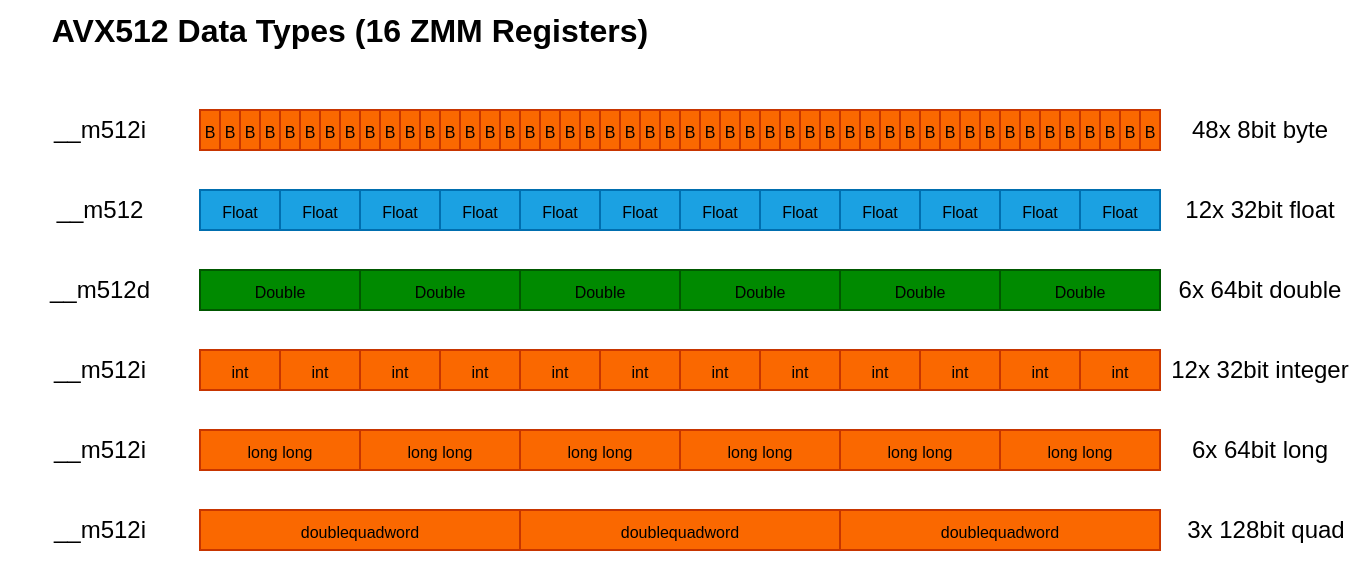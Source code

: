 <mxfile version="24.6.1" type="device">
  <diagram name="Seite-1" id="hH9EwzxjuDayfFVqg65d">
    <mxGraphModel dx="734" dy="549" grid="1" gridSize="10" guides="1" tooltips="1" connect="1" arrows="1" fold="1" page="1" pageScale="1" pageWidth="693" pageHeight="300" math="0" shadow="0">
      <root>
        <mxCell id="0" />
        <mxCell id="1" parent="0" />
        <mxCell id="b3PtVijSFrBXYt2F4P9U-196" value="" style="rounded=0;whiteSpace=wrap;html=1;fillColor=#fa6800;fontColor=#000000;strokeColor=#C73500;" vertex="1" parent="1">
          <mxGeometry x="260" y="265" width="160" height="20" as="geometry" />
        </mxCell>
        <mxCell id="b3PtVijSFrBXYt2F4P9U-194" value="" style="rounded=0;whiteSpace=wrap;html=1;fillColor=#fa6800;fontColor=#000000;strokeColor=#C73500;" vertex="1" parent="1">
          <mxGeometry x="100" y="265" width="160" height="20" as="geometry" />
        </mxCell>
        <mxCell id="b3PtVijSFrBXYt2F4P9U-1" value="" style="rounded=0;whiteSpace=wrap;html=1;fillColor=#1ba1e2;fontColor=#ffffff;strokeColor=#006EAF;" vertex="1" parent="1">
          <mxGeometry x="100" y="105" width="40" height="20" as="geometry" />
        </mxCell>
        <mxCell id="b3PtVijSFrBXYt2F4P9U-2" value="" style="rounded=0;whiteSpace=wrap;html=1;fillColor=#1ba1e2;fontColor=#ffffff;strokeColor=#006EAF;" vertex="1" parent="1">
          <mxGeometry x="140" y="105" width="40" height="20" as="geometry" />
        </mxCell>
        <mxCell id="b3PtVijSFrBXYt2F4P9U-3" value="" style="rounded=0;whiteSpace=wrap;html=1;fillColor=#1ba1e2;fontColor=#ffffff;strokeColor=#006EAF;" vertex="1" parent="1">
          <mxGeometry x="180" y="105" width="40" height="20" as="geometry" />
        </mxCell>
        <mxCell id="b3PtVijSFrBXYt2F4P9U-4" value="" style="rounded=0;whiteSpace=wrap;html=1;fillColor=#1ba1e2;fontColor=#ffffff;strokeColor=#006EAF;" vertex="1" parent="1">
          <mxGeometry x="220" y="105" width="40" height="20" as="geometry" />
        </mxCell>
        <mxCell id="b3PtVijSFrBXYt2F4P9U-5" value="" style="rounded=0;whiteSpace=wrap;html=1;fillColor=#1ba1e2;fontColor=#ffffff;strokeColor=#006EAF;" vertex="1" parent="1">
          <mxGeometry x="260" y="105" width="40" height="20" as="geometry" />
        </mxCell>
        <mxCell id="b3PtVijSFrBXYt2F4P9U-6" value="" style="rounded=0;whiteSpace=wrap;html=1;fillColor=#1ba1e2;fontColor=#ffffff;strokeColor=#006EAF;" vertex="1" parent="1">
          <mxGeometry x="300" y="105" width="40" height="20" as="geometry" />
        </mxCell>
        <mxCell id="b3PtVijSFrBXYt2F4P9U-7" value="" style="rounded=0;whiteSpace=wrap;html=1;fillColor=#1ba1e2;fontColor=#ffffff;strokeColor=#006EAF;" vertex="1" parent="1">
          <mxGeometry x="340" y="105" width="40" height="20" as="geometry" />
        </mxCell>
        <mxCell id="b3PtVijSFrBXYt2F4P9U-8" value="" style="rounded=0;whiteSpace=wrap;html=1;fillColor=#1ba1e2;fontColor=#ffffff;strokeColor=#006EAF;" vertex="1" parent="1">
          <mxGeometry x="380" y="105" width="40" height="20" as="geometry" />
        </mxCell>
        <mxCell id="b3PtVijSFrBXYt2F4P9U-10" value="" style="rounded=0;whiteSpace=wrap;html=1;fillColor=#1ba1e2;fontColor=#ffffff;strokeColor=#006EAF;" vertex="1" parent="1">
          <mxGeometry x="420" y="105" width="40" height="20" as="geometry" />
        </mxCell>
        <mxCell id="b3PtVijSFrBXYt2F4P9U-11" value="" style="rounded=0;whiteSpace=wrap;html=1;fillColor=#1ba1e2;fontColor=#ffffff;strokeColor=#006EAF;" vertex="1" parent="1">
          <mxGeometry x="460" y="105" width="40" height="20" as="geometry" />
        </mxCell>
        <mxCell id="b3PtVijSFrBXYt2F4P9U-12" value="" style="rounded=0;whiteSpace=wrap;html=1;fillColor=#1ba1e2;fontColor=#ffffff;strokeColor=#006EAF;" vertex="1" parent="1">
          <mxGeometry x="500" y="105" width="40" height="20" as="geometry" />
        </mxCell>
        <mxCell id="b3PtVijSFrBXYt2F4P9U-13" value="" style="rounded=0;whiteSpace=wrap;html=1;fillColor=#1ba1e2;fontColor=#ffffff;strokeColor=#006EAF;" vertex="1" parent="1">
          <mxGeometry x="540" y="105" width="40" height="20" as="geometry" />
        </mxCell>
        <mxCell id="b3PtVijSFrBXYt2F4P9U-14" value="" style="rounded=0;whiteSpace=wrap;html=1;fillColor=#008a00;fontColor=#ffffff;strokeColor=#005700;" vertex="1" parent="1">
          <mxGeometry x="500" y="145" width="80" height="20" as="geometry" />
        </mxCell>
        <mxCell id="b3PtVijSFrBXYt2F4P9U-15" value="" style="rounded=0;whiteSpace=wrap;html=1;fillColor=#008a00;fontColor=#ffffff;strokeColor=#005700;" vertex="1" parent="1">
          <mxGeometry x="420" y="145" width="80" height="20" as="geometry" />
        </mxCell>
        <mxCell id="b3PtVijSFrBXYt2F4P9U-16" value="" style="rounded=0;whiteSpace=wrap;html=1;fillColor=#008a00;fontColor=#ffffff;strokeColor=#005700;" vertex="1" parent="1">
          <mxGeometry x="340" y="145" width="80" height="20" as="geometry" />
        </mxCell>
        <mxCell id="b3PtVijSFrBXYt2F4P9U-17" value="" style="rounded=0;whiteSpace=wrap;html=1;fillColor=#008a00;fontColor=#ffffff;strokeColor=#005700;" vertex="1" parent="1">
          <mxGeometry x="260" y="145" width="80" height="20" as="geometry" />
        </mxCell>
        <mxCell id="b3PtVijSFrBXYt2F4P9U-19" value="" style="rounded=0;whiteSpace=wrap;html=1;fillColor=#008a00;fontColor=#ffffff;strokeColor=#005700;" vertex="1" parent="1">
          <mxGeometry x="180" y="145" width="80" height="20" as="geometry" />
        </mxCell>
        <mxCell id="b3PtVijSFrBXYt2F4P9U-20" value="" style="rounded=0;whiteSpace=wrap;html=1;fillColor=#008a00;fontColor=#ffffff;strokeColor=#005700;" vertex="1" parent="1">
          <mxGeometry x="100" y="145" width="80" height="20" as="geometry" />
        </mxCell>
        <mxCell id="b3PtVijSFrBXYt2F4P9U-21" value="" style="rounded=0;whiteSpace=wrap;html=1;fillColor=#fa6800;fontColor=#000000;strokeColor=#C73500;" vertex="1" parent="1">
          <mxGeometry x="100" y="185" width="40" height="20" as="geometry" />
        </mxCell>
        <mxCell id="b3PtVijSFrBXYt2F4P9U-22" value="" style="rounded=0;whiteSpace=wrap;html=1;fillColor=#fa6800;fontColor=#000000;strokeColor=#C73500;" vertex="1" parent="1">
          <mxGeometry x="140" y="185" width="40" height="20" as="geometry" />
        </mxCell>
        <mxCell id="b3PtVijSFrBXYt2F4P9U-23" value="" style="rounded=0;whiteSpace=wrap;html=1;fillColor=#fa6800;fontColor=#000000;strokeColor=#C73500;" vertex="1" parent="1">
          <mxGeometry x="180" y="185" width="40" height="20" as="geometry" />
        </mxCell>
        <mxCell id="b3PtVijSFrBXYt2F4P9U-24" value="" style="rounded=0;whiteSpace=wrap;html=1;fillColor=#fa6800;fontColor=#000000;strokeColor=#C73500;" vertex="1" parent="1">
          <mxGeometry x="220" y="185" width="40" height="20" as="geometry" />
        </mxCell>
        <mxCell id="b3PtVijSFrBXYt2F4P9U-25" value="" style="rounded=0;whiteSpace=wrap;html=1;fillColor=#fa6800;fontColor=#000000;strokeColor=#C73500;" vertex="1" parent="1">
          <mxGeometry x="260" y="185" width="40" height="20" as="geometry" />
        </mxCell>
        <mxCell id="b3PtVijSFrBXYt2F4P9U-26" value="" style="rounded=0;whiteSpace=wrap;html=1;fillColor=#fa6800;fontColor=#000000;strokeColor=#C73500;" vertex="1" parent="1">
          <mxGeometry x="300" y="185" width="40" height="20" as="geometry" />
        </mxCell>
        <mxCell id="b3PtVijSFrBXYt2F4P9U-27" value="" style="rounded=0;whiteSpace=wrap;html=1;fillColor=#fa6800;fontColor=#000000;strokeColor=#C73500;" vertex="1" parent="1">
          <mxGeometry x="340" y="185" width="40" height="20" as="geometry" />
        </mxCell>
        <mxCell id="b3PtVijSFrBXYt2F4P9U-28" value="" style="rounded=0;whiteSpace=wrap;html=1;fillColor=#fa6800;fontColor=#000000;strokeColor=#C73500;" vertex="1" parent="1">
          <mxGeometry x="380" y="185" width="40" height="20" as="geometry" />
        </mxCell>
        <mxCell id="b3PtVijSFrBXYt2F4P9U-29" value="" style="rounded=0;whiteSpace=wrap;html=1;fillColor=#fa6800;fontColor=#000000;strokeColor=#C73500;" vertex="1" parent="1">
          <mxGeometry x="420" y="185" width="40" height="20" as="geometry" />
        </mxCell>
        <mxCell id="b3PtVijSFrBXYt2F4P9U-30" value="" style="rounded=0;whiteSpace=wrap;html=1;fillColor=#fa6800;fontColor=#000000;strokeColor=#C73500;" vertex="1" parent="1">
          <mxGeometry x="460" y="185" width="40" height="20" as="geometry" />
        </mxCell>
        <mxCell id="b3PtVijSFrBXYt2F4P9U-31" value="" style="rounded=0;whiteSpace=wrap;html=1;fillColor=#fa6800;fontColor=#000000;strokeColor=#C73500;" vertex="1" parent="1">
          <mxGeometry x="500" y="185" width="40" height="20" as="geometry" />
        </mxCell>
        <mxCell id="b3PtVijSFrBXYt2F4P9U-32" value="" style="rounded=0;whiteSpace=wrap;html=1;fillColor=#fa6800;fontColor=#000000;strokeColor=#C73500;" vertex="1" parent="1">
          <mxGeometry x="540" y="185" width="40" height="20" as="geometry" />
        </mxCell>
        <mxCell id="b3PtVijSFrBXYt2F4P9U-33" value="" style="rounded=0;whiteSpace=wrap;html=1;fillColor=#fa6800;fontColor=#000000;strokeColor=#C73500;" vertex="1" parent="1">
          <mxGeometry x="500" y="225" width="80" height="20" as="geometry" />
        </mxCell>
        <mxCell id="b3PtVijSFrBXYt2F4P9U-34" value="" style="rounded=0;whiteSpace=wrap;html=1;fillColor=#fa6800;fontColor=#000000;strokeColor=#C73500;" vertex="1" parent="1">
          <mxGeometry x="420" y="225" width="80" height="20" as="geometry" />
        </mxCell>
        <mxCell id="b3PtVijSFrBXYt2F4P9U-35" value="" style="rounded=0;whiteSpace=wrap;html=1;fillColor=#fa6800;fontColor=#000000;strokeColor=#C73500;" vertex="1" parent="1">
          <mxGeometry x="340" y="225" width="80" height="20" as="geometry" />
        </mxCell>
        <mxCell id="b3PtVijSFrBXYt2F4P9U-36" value="" style="rounded=0;whiteSpace=wrap;html=1;fillColor=#fa6800;fontColor=#000000;strokeColor=#C73500;" vertex="1" parent="1">
          <mxGeometry x="260" y="225" width="80" height="20" as="geometry" />
        </mxCell>
        <mxCell id="b3PtVijSFrBXYt2F4P9U-37" value="" style="rounded=0;whiteSpace=wrap;html=1;fillColor=#fa6800;fontColor=#000000;strokeColor=#C73500;" vertex="1" parent="1">
          <mxGeometry x="180" y="225" width="80" height="20" as="geometry" />
        </mxCell>
        <mxCell id="b3PtVijSFrBXYt2F4P9U-38" value="" style="rounded=0;whiteSpace=wrap;html=1;fillColor=#fa6800;fontColor=#000000;strokeColor=#C73500;" vertex="1" parent="1">
          <mxGeometry x="100" y="225" width="80" height="20" as="geometry" />
        </mxCell>
        <mxCell id="b3PtVijSFrBXYt2F4P9U-39" value="" style="rounded=0;whiteSpace=wrap;html=1;fillColor=#fa6800;fontColor=#000000;strokeColor=#C73500;" vertex="1" parent="1">
          <mxGeometry x="100" y="65" width="10" height="20" as="geometry" />
        </mxCell>
        <mxCell id="b3PtVijSFrBXYt2F4P9U-40" value="" style="rounded=0;whiteSpace=wrap;html=1;fillColor=#fa6800;fontColor=#000000;strokeColor=#C73500;" vertex="1" parent="1">
          <mxGeometry x="110" y="65" width="10" height="20" as="geometry" />
        </mxCell>
        <mxCell id="b3PtVijSFrBXYt2F4P9U-41" value="" style="rounded=0;whiteSpace=wrap;html=1;fillColor=#fa6800;fontColor=#000000;strokeColor=#C73500;" vertex="1" parent="1">
          <mxGeometry x="120" y="65" width="10" height="20" as="geometry" />
        </mxCell>
        <mxCell id="b3PtVijSFrBXYt2F4P9U-42" value="" style="rounded=0;whiteSpace=wrap;html=1;fillColor=#fa6800;fontColor=#000000;strokeColor=#C73500;" vertex="1" parent="1">
          <mxGeometry x="130" y="65" width="10" height="20" as="geometry" />
        </mxCell>
        <mxCell id="b3PtVijSFrBXYt2F4P9U-43" value="" style="rounded=0;whiteSpace=wrap;html=1;fillColor=#fa6800;fontColor=#000000;strokeColor=#C73500;" vertex="1" parent="1">
          <mxGeometry x="140" y="65" width="10" height="20" as="geometry" />
        </mxCell>
        <mxCell id="b3PtVijSFrBXYt2F4P9U-44" value="" style="rounded=0;whiteSpace=wrap;html=1;fillColor=#fa6800;fontColor=#000000;strokeColor=#C73500;" vertex="1" parent="1">
          <mxGeometry x="150" y="65" width="10" height="20" as="geometry" />
        </mxCell>
        <mxCell id="b3PtVijSFrBXYt2F4P9U-45" value="" style="rounded=0;whiteSpace=wrap;html=1;fillColor=#fa6800;fontColor=#000000;strokeColor=#C73500;" vertex="1" parent="1">
          <mxGeometry x="160" y="65" width="10" height="20" as="geometry" />
        </mxCell>
        <mxCell id="b3PtVijSFrBXYt2F4P9U-46" value="" style="rounded=0;whiteSpace=wrap;html=1;fillColor=#fa6800;fontColor=#000000;strokeColor=#C73500;" vertex="1" parent="1">
          <mxGeometry x="170" y="65" width="10" height="20" as="geometry" />
        </mxCell>
        <mxCell id="b3PtVijSFrBXYt2F4P9U-47" value="" style="rounded=0;whiteSpace=wrap;html=1;fillColor=#fa6800;fontColor=#000000;strokeColor=#C73500;" vertex="1" parent="1">
          <mxGeometry x="180" y="65" width="10" height="20" as="geometry" />
        </mxCell>
        <mxCell id="b3PtVijSFrBXYt2F4P9U-48" value="" style="rounded=0;whiteSpace=wrap;html=1;fillColor=#fa6800;fontColor=#000000;strokeColor=#C73500;" vertex="1" parent="1">
          <mxGeometry x="190" y="65" width="10" height="20" as="geometry" />
        </mxCell>
        <mxCell id="b3PtVijSFrBXYt2F4P9U-49" value="" style="rounded=0;whiteSpace=wrap;html=1;fillColor=#fa6800;fontColor=#000000;strokeColor=#C73500;" vertex="1" parent="1">
          <mxGeometry x="200" y="65" width="10" height="20" as="geometry" />
        </mxCell>
        <mxCell id="b3PtVijSFrBXYt2F4P9U-50" value="" style="rounded=0;whiteSpace=wrap;html=1;fillColor=#fa6800;fontColor=#000000;strokeColor=#C73500;" vertex="1" parent="1">
          <mxGeometry x="210" y="65" width="10" height="20" as="geometry" />
        </mxCell>
        <mxCell id="b3PtVijSFrBXYt2F4P9U-51" value="" style="rounded=0;whiteSpace=wrap;html=1;fillColor=#fa6800;fontColor=#000000;strokeColor=#C73500;" vertex="1" parent="1">
          <mxGeometry x="220" y="65" width="10" height="20" as="geometry" />
        </mxCell>
        <mxCell id="b3PtVijSFrBXYt2F4P9U-52" value="" style="rounded=0;whiteSpace=wrap;html=1;fillColor=#fa6800;fontColor=#000000;strokeColor=#C73500;" vertex="1" parent="1">
          <mxGeometry x="230" y="65" width="10" height="20" as="geometry" />
        </mxCell>
        <mxCell id="b3PtVijSFrBXYt2F4P9U-53" value="" style="rounded=0;whiteSpace=wrap;html=1;fillColor=#fa6800;fontColor=#000000;strokeColor=#C73500;" vertex="1" parent="1">
          <mxGeometry x="240" y="65" width="10" height="20" as="geometry" />
        </mxCell>
        <mxCell id="b3PtVijSFrBXYt2F4P9U-54" value="" style="rounded=0;whiteSpace=wrap;html=1;fillColor=#fa6800;fontColor=#000000;strokeColor=#C73500;" vertex="1" parent="1">
          <mxGeometry x="250" y="65" width="10" height="20" as="geometry" />
        </mxCell>
        <mxCell id="b3PtVijSFrBXYt2F4P9U-55" value="" style="rounded=0;whiteSpace=wrap;html=1;fillColor=#fa6800;fontColor=#000000;strokeColor=#C73500;" vertex="1" parent="1">
          <mxGeometry x="260" y="65" width="10" height="20" as="geometry" />
        </mxCell>
        <mxCell id="b3PtVijSFrBXYt2F4P9U-56" value="" style="rounded=0;whiteSpace=wrap;html=1;fillColor=#fa6800;fontColor=#000000;strokeColor=#C73500;" vertex="1" parent="1">
          <mxGeometry x="270" y="65" width="10" height="20" as="geometry" />
        </mxCell>
        <mxCell id="b3PtVijSFrBXYt2F4P9U-57" value="" style="rounded=0;whiteSpace=wrap;html=1;fillColor=#fa6800;fontColor=#000000;strokeColor=#C73500;" vertex="1" parent="1">
          <mxGeometry x="280" y="65" width="10" height="20" as="geometry" />
        </mxCell>
        <mxCell id="b3PtVijSFrBXYt2F4P9U-58" value="" style="rounded=0;whiteSpace=wrap;html=1;fillColor=#fa6800;fontColor=#000000;strokeColor=#C73500;" vertex="1" parent="1">
          <mxGeometry x="290" y="65" width="10" height="20" as="geometry" />
        </mxCell>
        <mxCell id="b3PtVijSFrBXYt2F4P9U-59" value="" style="rounded=0;whiteSpace=wrap;html=1;fillColor=#fa6800;fontColor=#000000;strokeColor=#C73500;" vertex="1" parent="1">
          <mxGeometry x="300" y="65" width="10" height="20" as="geometry" />
        </mxCell>
        <mxCell id="b3PtVijSFrBXYt2F4P9U-60" value="" style="rounded=0;whiteSpace=wrap;html=1;fillColor=#fa6800;fontColor=#000000;strokeColor=#C73500;" vertex="1" parent="1">
          <mxGeometry x="310" y="65" width="10" height="20" as="geometry" />
        </mxCell>
        <mxCell id="b3PtVijSFrBXYt2F4P9U-61" value="" style="rounded=0;whiteSpace=wrap;html=1;fillColor=#fa6800;fontColor=#000000;strokeColor=#C73500;" vertex="1" parent="1">
          <mxGeometry x="320" y="65" width="10" height="20" as="geometry" />
        </mxCell>
        <mxCell id="b3PtVijSFrBXYt2F4P9U-62" value="" style="rounded=0;whiteSpace=wrap;html=1;fillColor=#fa6800;fontColor=#000000;strokeColor=#C73500;" vertex="1" parent="1">
          <mxGeometry x="330" y="65" width="10" height="20" as="geometry" />
        </mxCell>
        <mxCell id="b3PtVijSFrBXYt2F4P9U-63" value="" style="rounded=0;whiteSpace=wrap;html=1;fillColor=#fa6800;fontColor=#000000;strokeColor=#C73500;" vertex="1" parent="1">
          <mxGeometry x="340" y="65" width="10" height="20" as="geometry" />
        </mxCell>
        <mxCell id="b3PtVijSFrBXYt2F4P9U-64" value="" style="rounded=0;whiteSpace=wrap;html=1;fillColor=#fa6800;fontColor=#000000;strokeColor=#C73500;" vertex="1" parent="1">
          <mxGeometry x="350" y="65" width="10" height="20" as="geometry" />
        </mxCell>
        <mxCell id="b3PtVijSFrBXYt2F4P9U-65" value="" style="rounded=0;whiteSpace=wrap;html=1;fillColor=#fa6800;fontColor=#000000;strokeColor=#C73500;" vertex="1" parent="1">
          <mxGeometry x="360" y="65" width="10" height="20" as="geometry" />
        </mxCell>
        <mxCell id="b3PtVijSFrBXYt2F4P9U-66" value="" style="rounded=0;whiteSpace=wrap;html=1;fillColor=#fa6800;fontColor=#000000;strokeColor=#C73500;" vertex="1" parent="1">
          <mxGeometry x="370" y="65" width="10" height="20" as="geometry" />
        </mxCell>
        <mxCell id="b3PtVijSFrBXYt2F4P9U-67" value="" style="rounded=0;whiteSpace=wrap;html=1;fillColor=#fa6800;fontColor=#000000;strokeColor=#C73500;" vertex="1" parent="1">
          <mxGeometry x="380" y="65" width="10" height="20" as="geometry" />
        </mxCell>
        <mxCell id="b3PtVijSFrBXYt2F4P9U-68" value="" style="rounded=0;whiteSpace=wrap;html=1;fillColor=#fa6800;fontColor=#000000;strokeColor=#C73500;" vertex="1" parent="1">
          <mxGeometry x="390" y="65" width="10" height="20" as="geometry" />
        </mxCell>
        <mxCell id="b3PtVijSFrBXYt2F4P9U-69" value="" style="rounded=0;whiteSpace=wrap;html=1;fillColor=#fa6800;fontColor=#000000;strokeColor=#C73500;" vertex="1" parent="1">
          <mxGeometry x="400" y="65" width="10" height="20" as="geometry" />
        </mxCell>
        <mxCell id="b3PtVijSFrBXYt2F4P9U-70" value="" style="rounded=0;whiteSpace=wrap;html=1;fillColor=#fa6800;fontColor=#000000;strokeColor=#C73500;" vertex="1" parent="1">
          <mxGeometry x="410" y="65" width="10" height="20" as="geometry" />
        </mxCell>
        <mxCell id="b3PtVijSFrBXYt2F4P9U-71" value="" style="rounded=0;whiteSpace=wrap;html=1;fillColor=#fa6800;fontColor=#000000;strokeColor=#C73500;" vertex="1" parent="1">
          <mxGeometry x="420" y="65" width="10" height="20" as="geometry" />
        </mxCell>
        <mxCell id="b3PtVijSFrBXYt2F4P9U-72" value="" style="rounded=0;whiteSpace=wrap;html=1;fillColor=#fa6800;fontColor=#000000;strokeColor=#C73500;" vertex="1" parent="1">
          <mxGeometry x="430" y="65" width="10" height="20" as="geometry" />
        </mxCell>
        <mxCell id="b3PtVijSFrBXYt2F4P9U-73" value="" style="rounded=0;whiteSpace=wrap;html=1;fillColor=#fa6800;fontColor=#000000;strokeColor=#C73500;" vertex="1" parent="1">
          <mxGeometry x="440" y="65" width="10" height="20" as="geometry" />
        </mxCell>
        <mxCell id="b3PtVijSFrBXYt2F4P9U-74" value="" style="rounded=0;whiteSpace=wrap;html=1;fillColor=#fa6800;fontColor=#000000;strokeColor=#C73500;" vertex="1" parent="1">
          <mxGeometry x="450" y="65" width="10" height="20" as="geometry" />
        </mxCell>
        <mxCell id="b3PtVijSFrBXYt2F4P9U-75" value="" style="rounded=0;whiteSpace=wrap;html=1;fillColor=#fa6800;fontColor=#000000;strokeColor=#C73500;" vertex="1" parent="1">
          <mxGeometry x="460" y="65" width="10" height="20" as="geometry" />
        </mxCell>
        <mxCell id="b3PtVijSFrBXYt2F4P9U-76" value="" style="rounded=0;whiteSpace=wrap;html=1;fillColor=#fa6800;fontColor=#000000;strokeColor=#C73500;" vertex="1" parent="1">
          <mxGeometry x="470" y="65" width="10" height="20" as="geometry" />
        </mxCell>
        <mxCell id="b3PtVijSFrBXYt2F4P9U-77" value="" style="rounded=0;whiteSpace=wrap;html=1;fillColor=#fa6800;fontColor=#000000;strokeColor=#C73500;" vertex="1" parent="1">
          <mxGeometry x="480" y="65" width="10" height="20" as="geometry" />
        </mxCell>
        <mxCell id="b3PtVijSFrBXYt2F4P9U-78" value="" style="rounded=0;whiteSpace=wrap;html=1;fillColor=#fa6800;fontColor=#000000;strokeColor=#C73500;" vertex="1" parent="1">
          <mxGeometry x="490" y="65" width="10" height="20" as="geometry" />
        </mxCell>
        <mxCell id="b3PtVijSFrBXYt2F4P9U-79" value="" style="rounded=0;whiteSpace=wrap;html=1;fillColor=#fa6800;fontColor=#000000;strokeColor=#C73500;" vertex="1" parent="1">
          <mxGeometry x="500" y="65" width="10" height="20" as="geometry" />
        </mxCell>
        <mxCell id="b3PtVijSFrBXYt2F4P9U-80" value="" style="rounded=0;whiteSpace=wrap;html=1;fillColor=#fa6800;fontColor=#000000;strokeColor=#C73500;" vertex="1" parent="1">
          <mxGeometry x="510" y="65" width="10" height="20" as="geometry" />
        </mxCell>
        <mxCell id="b3PtVijSFrBXYt2F4P9U-81" value="" style="rounded=0;whiteSpace=wrap;html=1;fillColor=#fa6800;fontColor=#000000;strokeColor=#C73500;" vertex="1" parent="1">
          <mxGeometry x="520" y="65" width="10" height="20" as="geometry" />
        </mxCell>
        <mxCell id="b3PtVijSFrBXYt2F4P9U-82" value="" style="rounded=0;whiteSpace=wrap;html=1;fillColor=#fa6800;fontColor=#000000;strokeColor=#C73500;" vertex="1" parent="1">
          <mxGeometry x="530" y="65" width="10" height="20" as="geometry" />
        </mxCell>
        <mxCell id="b3PtVijSFrBXYt2F4P9U-83" value="" style="rounded=0;whiteSpace=wrap;html=1;fillColor=#fa6800;fontColor=#000000;strokeColor=#C73500;" vertex="1" parent="1">
          <mxGeometry x="540" y="65" width="10" height="20" as="geometry" />
        </mxCell>
        <mxCell id="b3PtVijSFrBXYt2F4P9U-84" value="" style="rounded=0;whiteSpace=wrap;html=1;fillColor=#fa6800;fontColor=#000000;strokeColor=#C73500;" vertex="1" parent="1">
          <mxGeometry x="550" y="65" width="10" height="20" as="geometry" />
        </mxCell>
        <mxCell id="b3PtVijSFrBXYt2F4P9U-85" value="" style="rounded=0;whiteSpace=wrap;html=1;fillColor=#fa6800;fontColor=#000000;strokeColor=#C73500;" vertex="1" parent="1">
          <mxGeometry x="560" y="65" width="10" height="20" as="geometry" />
        </mxCell>
        <mxCell id="b3PtVijSFrBXYt2F4P9U-86" value="" style="rounded=0;whiteSpace=wrap;html=1;fillColor=#fa6800;fontColor=#000000;strokeColor=#C73500;" vertex="1" parent="1">
          <mxGeometry x="570" y="65" width="10" height="20" as="geometry" />
        </mxCell>
        <mxCell id="b3PtVijSFrBXYt2F4P9U-87" value="48x 8bit byte" style="text;html=1;align=center;verticalAlign=middle;whiteSpace=wrap;rounded=0;" vertex="1" parent="1">
          <mxGeometry x="580" y="60" width="100" height="30" as="geometry" />
        </mxCell>
        <mxCell id="b3PtVijSFrBXYt2F4P9U-88" value="12x 32bit float&lt;span style=&quot;color: rgba(0, 0, 0, 0); font-family: monospace; font-size: 0px; text-align: start; text-wrap: nowrap;&quot;&gt;%3CmxGraphModel%3E%3Croot%3E%3CmxCell%20id%3D%220%22%2F%3E%3CmxCell%20id%3D%221%22%20parent%3D%220%22%2F%3E%3CmxCell%20id%3D%222%22%20value%3D%2248x%208bit%20byte%22%20style%3D%22text%3Bhtml%3D1%3Balign%3Dcenter%3BverticalAlign%3Dmiddle%3BwhiteSpace%3Dwrap%3Brounded%3D0%3B%22%20vertex%3D%221%22%20parent%3D%221%22%3E%3CmxGeometry%20y%3D%22255%22%20width%3D%22110%22%20height%3D%2230%22%20as%3D%22geometry%22%2F%3E%3C%2FmxCell%3E%3C%2Froot%3E%3C%2FmxGraphModel%3E&lt;/span&gt;" style="text;html=1;align=center;verticalAlign=middle;whiteSpace=wrap;rounded=0;" vertex="1" parent="1">
          <mxGeometry x="580" y="100" width="100" height="30" as="geometry" />
        </mxCell>
        <mxCell id="b3PtVijSFrBXYt2F4P9U-89" value="6x 64b&lt;span style=&quot;color: rgba(0, 0, 0, 0); font-family: monospace; font-size: 0px; text-align: start; text-wrap: nowrap;&quot;&gt;%3CmxGraphModel%3E%3Croot%3E%3CmxCell%20id%3D%220%22%2F%3E%3CmxCell%20id%3D%221%22%20parent%3D%220%22%2F%3E%3CmxCell%20id%3D%222%22%20value%3D%2212x%2032bit%20float%26lt%3Bspan%20style%3D%26quot%3Bcolor%3A%20rgba(0%2C%200%2C%200%2C%200)%3B%20font-family%3A%20monospace%3B%20font-size%3A%200px%3B%20text-align%3A%20start%3B%20text-wrap%3A%20nowrap%3B%26quot%3B%26gt%3B%253CmxGraphModel%253E%253Croot%253E%253CmxCell%2520id%253D%25220%2522%252F%253E%253CmxCell%2520id%253D%25221%2522%2520parent%253D%25220%2522%252F%253E%253CmxCell%2520id%253D%25222%2522%2520value%253D%252248x%25208bit%2520byte%2522%2520style%253D%2522text%253Bhtml%253D1%253Balign%253Dcenter%253BverticalAlign%253Dmiddle%253BwhiteSpace%253Dwrap%253Brounded%253D0%253B%2522%2520vertex%253D%25221%2522%2520parent%253D%25221%2522%253E%253CmxGeometry%2520y%253D%2522255%2522%2520width%253D%2522110%2522%2520height%253D%252230%2522%2520as%253D%2522geometry%2522%252F%253E%253C%252FmxCell%253E%253C%252Froot%253E%253C%252FmxGraphModel%253E%26lt%3B%2Fspan%26gt%3B%22%20style%3D%22text%3Bhtml%3D1%3Balign%3Dcenter%3BverticalAlign%3Dmiddle%3BwhiteSpace%3Dwrap%3Brounded%3D0%3B%22%20vertex%3D%221%22%20parent%3D%221%22%3E%3CmxGeometry%20y%3D%22295%22%20width%3D%22110%22%20height%3D%2230%22%20as%3D%22geometry%22%2F%3E%3C%2FmxCell%3E%3C%2Froot%3E%3C%2FmxGraphModel%3E&lt;/span&gt;it double&lt;span style=&quot;color: rgba(0, 0, 0, 0); font-family: monospace; font-size: 0px; text-align: start; text-wrap: nowrap;&quot;&gt;%3CmxGraphModel%3E%3Croot%3E%3CmxCell%20id%3D%220%22%2F%3E%3CmxCell%20id%3D%221%22%20parent%3D%220%22%2F%3E%3CmxCell%20id%3D%222%22%20value%3D%2212x%2032bit%20float%26lt%3Bspan%20style%3D%26quot%3Bcolor%3A%20rgba(0%2C%200%2C%200%2C%200)%3B%20font-family%3A%20monospace%3B%20font-size%3A%200px%3B%20text-align%3A%20start%3B%20text-wrap%3A%20nowrap%3B%26quot%3B%26gt%3B%253CmxGraphModel%253E%253Croot%253E%253CmxCell%2520id%253D%25220%2522%252F%253E%253CmxCell%2520id%253D%25221%2522%2520parent%253D%25220%2522%252F%253E%253CmxCell%2520id%253D%25222%2522%2520value%253D%252248x%25208bit%2520byte%2522%2520style%253D%2522text%253Bhtml%253D1%253Balign%253Dcenter%253BverticalAlign%253Dmiddle%253BwhiteSpace%253Dwrap%253Brounded%253D0%253B%2522%2520vertex%253D%25221%2522%2520parent%253D%25221%2522%253E%253CmxGeometry%2520y%253D%2522255%2522%2520width%253D%2522110%2522%2520height%253D%252230%2522%2520as%253D%2522geometry%2522%252F%253E%253C%252FmxCell%253E%253C%252Froot%253E%253C%252FmxGraphModel%253E%26lt%3B%2Fspan%26gt%3B%22%20style%3D%22text%3Bhtml%3D1%3Balign%3Dcenter%3BverticalAlign%3Dmiddle%3BwhiteSpace%3Dwrap%3Brounded%3D0%3B%22%20vertex%3D%221%22%20parent%3D%221%22%3E%3CmxGeometry%20y%3D%22295%22%20width%3D%22110%22%20height%3D%2230%22%20as%3D%22geometry%22%2F%3E%3C%2FmxCell%3E%3C%2Froot%3E%3C%2FmxGraphModel%3E&lt;/span&gt;&lt;span style=&quot;color: rgba(0, 0, 0, 0); font-family: monospace; font-size: 0px; text-align: start; text-wrap: nowrap;&quot;&gt;%3CmxGraphModel%3E%3Croot%3E%3CmxCell%20id%3D%220%22%2F%3E%3CmxCell%20id%3D%221%22%20parent%3D%220%22%2F%3E%3CmxCell%20id%3D%222%22%20value%3D%2248x%208bit%20byte%22%20style%3D%22text%3Bhtml%3D1%3Balign%3Dcenter%3BverticalAlign%3Dmiddle%3BwhiteSpace%3Dwrap%3Brounded%3D0%3B%22%20vertex%3D%221%22%20parent%3D%221%22%3E%3CmxGeometry%20y%3D%22255%22%20width%3D%22110%22%20height%3D%2230%22%20as%3D%22geometry%22%2F%3E%3C%2FmxCell%3E%3C%2Froot%3E%3C%2FmxGraphModel%3E&lt;/span&gt;" style="text;html=1;align=center;verticalAlign=middle;whiteSpace=wrap;rounded=0;" vertex="1" parent="1">
          <mxGeometry x="580" y="140" width="100" height="30" as="geometry" />
        </mxCell>
        <mxCell id="b3PtVijSFrBXYt2F4P9U-90" value="12x 32b&lt;span style=&quot;color: rgba(0, 0, 0, 0); font-family: monospace; font-size: 0px; text-align: start; text-wrap: nowrap;&quot;&gt;%3CmxGraphModel%3E%3Croot%3E%3CmxCell%20id%3D%220%22%2F%3E%3CmxCell%20id%3D%221%22%20parent%3D%220%22%2F%3E%3CmxCell%20id%3D%222%22%20value%3D%2212x%2032bit%20float%26lt%3Bspan%20style%3D%26quot%3Bcolor%3A%20rgba(0%2C%200%2C%200%2C%200)%3B%20font-family%3A%20monospace%3B%20font-size%3A%200px%3B%20text-align%3A%20start%3B%20text-wrap%3A%20nowrap%3B%26quot%3B%26gt%3B%253CmxGraphModel%253E%253Croot%253E%253CmxCell%2520id%253D%25220%2522%252F%253E%253CmxCell%2520id%253D%25221%2522%2520parent%253D%25220%2522%252F%253E%253CmxCell%2520id%253D%25222%2522%2520value%253D%252248x%25208bit%2520byte%2522%2520style%253D%2522text%253Bhtml%253D1%253Balign%253Dcenter%253BverticalAlign%253Dmiddle%253BwhiteSpace%253Dwrap%253Brounded%253D0%253B%2522%2520vertex%253D%25221%2522%2520parent%253D%25221%2522%253E%253CmxGeometry%2520y%253D%2522255%2522%2520width%253D%2522110%2522%2520height%253D%252230%2522%2520as%253D%2522geometry%2522%252F%253E%253C%252FmxCell%253E%253C%252Froot%253E%253C%252FmxGraphModel%253E%26lt%3B%2Fspan%26gt%3B%22%20style%3D%22text%3Bhtml%3D1%3Balign%3Dcenter%3BverticalAlign%3Dmiddle%3BwhiteSpace%3Dwrap%3Brounded%3D0%3B%22%20vertex%3D%221%22%20parent%3D%221%22%3E%3CmxGeometry%20y%3D%22295%22%20width%3D%22110%22%20height%3D%2230%22%20as%3D%22geometry%22%2F%3E%3C%2FmxCell%3E%3C%2Froot%3E%3C%2FmxGraphModel%3E&lt;/span&gt;it integer&lt;span style=&quot;color: rgba(0, 0, 0, 0); font-family: monospace; font-size: 0px; text-align: start; text-wrap: nowrap;&quot;&gt;%3CmxGraphModel%3E%3Croot%3E%3CmxCell%20id%3D%220%22%2F%3E%3CmxCell%20id%3D%221%22%20parent%3D%220%22%2F%3E%3CmxCell%20id%3D%222%22%20value%3D%2212x%2032bit%20float%26lt%3Bspan%20style%3D%26quot%3Bcolor%3A%20rgba(0%2C%200%2C%200%2C%200)%3B%20font-family%3A%20monospace%3B%20font-size%3A%200px%3B%20text-align%3A%20start%3B%20text-wrap%3A%20nowrap%3B%26quot%3B%26gt%3B%253CmxGraphModel%253E%253Croot%253E%253CmxCell%2520id%253D%25220%2522%252F%253E%253CmxCell%2520id%253D%25221%2522%2520parent%253D%25220%2522%252F%253E%253CmxCell%2520id%253D%25222%2522%2520value%253D%252248x%25208bit%2520byte%2522%2520style%253D%2522text%253Bhtml%253D1%253Balign%253Dcenter%253BverticalAlign%253Dmiddle%253BwhiteSpace%253Dwrap%253Brounded%253D0%253B%2522%2520vertex%253D%25221%2522%2520parent%253D%25221%2522%253E%253CmxGeometry%2520y%253D%2522255%2522%2520width%253D%2522110%2522%2520height%253D%252230%2522%2520as%253D%2522geometry%2522%252F%253E%253C%252FmxCell%253E%253C%252Froot%253E%253C%252FmxGraphModel%253E%26lt%3B%2Fspan%26gt%3B%22%20style%3D%22text%3Bhtml%3D1%3Balign%3Dcenter%3BverticalAlign%3Dmiddle%3BwhiteSpace%3Dwrap%3Brounded%3D0%3B%22%20vertex%3D%221%22%20parent%3D%221%22%3E%3CmxGeometry%20y%3D%22295%22%20width%3D%22110%22%20height%3D%2230%22%20as%3D%22geometry%22%2F%3E%3C%2FmxCell%3E%3C%2Froot%3E%3C%2FmxGraphModel%3E&lt;/span&gt;&lt;span style=&quot;color: rgba(0, 0, 0, 0); font-family: monospace; font-size: 0px; text-align: start; text-wrap: nowrap;&quot;&gt;%3CmxGraphModel%3E%3Croot%3E%3CmxCell%20id%3D%220%22%2F%3E%3CmxCell%20id%3D%221%22%20parent%3D%220%22%2F%3E%3CmxCell%20id%3D%222%22%20value%3D%2248x%208bit%20byte%22%20style%3D%22text%3Bhtml%3D1%3Balign%3Dcenter%3BverticalAlign%3Dmiddle%3BwhiteSpace%3Dwrap%3Brounded%3D0%3B%22%20vertex%3D%221%22%20parent%3D%221%22%3E%3CmxGeometry%20y%3D%22255%22%20width%3D%22110%22%20height%3D%2230%22%20as%3D%22geometry%22%2F%3E%3C%2FmxCell%3E%3C%2Froot%3E%3C%2FmxGraphModel%3&lt;/span&gt;" style="text;html=1;align=center;verticalAlign=middle;whiteSpace=wrap;rounded=0;" vertex="1" parent="1">
          <mxGeometry x="580" y="180" width="100" height="30" as="geometry" />
        </mxCell>
        <mxCell id="b3PtVijSFrBXYt2F4P9U-91" value="6x 64b&lt;span style=&quot;color: rgba(0, 0, 0, 0); font-family: monospace; font-size: 0px; text-align: start; text-wrap: nowrap;&quot;&gt;%3CmxGraphModel%3E%3Croot%3E%3CmxCell%20id%3D%220%22%2F%3E%3CmxCell%20id%3D%221%22%20parent%3D%220%22%2F%3E%3CmxCell%20id%3D%222%22%20value%3D%2212x%2032bit%20float%26lt%3Bspan%20style%3D%26quot%3Bcolor%3A%20rgba(0%2C%200%2C%200%2C%200)%3B%20font-family%3A%20monospace%3B%20font-size%3A%200px%3B%20text-align%3A%20start%3B%20text-wrap%3A%20nowrap%3B%26quot%3B%26gt%3B%253CmxGraphModel%253E%253Croot%253E%253CmxCell%2520id%253D%25220%2522%252F%253E%253CmxCell%2520id%253D%25221%2522%2520parent%253D%25220%2522%252F%253E%253CmxCell%2520id%253D%25222%2522%2520value%253D%252248x%25208bit%2520byte%2522%2520style%253D%2522text%253Bhtml%253D1%253Balign%253Dcenter%253BverticalAlign%253Dmiddle%253BwhiteSpace%253Dwrap%253Brounded%253D0%253B%2522%2520vertex%253D%25221%2522%2520parent%253D%25221%2522%253E%253CmxGeometry%2520y%253D%2522255%2522%2520width%253D%2522110%2522%2520height%253D%252230%2522%2520as%253D%2522geometry%2522%252F%253E%253C%252FmxCell%253E%253C%252Froot%253E%253C%252FmxGraphModel%253E%26lt%3B%2Fspan%26gt%3B%22%20style%3D%22text%3Bhtml%3D1%3Balign%3Dcenter%3BverticalAlign%3Dmiddle%3BwhiteSpace%3Dwrap%3Brounded%3D0%3B%22%20vertex%3D%221%22%20parent%3D%221%22%3E%3CmxGeometry%20y%3D%22295%22%20width%3D%22110%22%20height%3D%2230%22%20as%3D%22geometry%22%2F%3E%3C%2FmxCell%3E%3C%2Froot%3E%3C%2FmxGraphModel%3E&lt;/span&gt;it long&lt;span style=&quot;color: rgba(0, 0, 0, 0); font-family: monospace; font-size: 0px; text-align: start; text-wrap: nowrap;&quot;&gt;%3CmxGraphModel%3E%3Croot%3E%3CmxCell%20id%3D%220%22%2F%3E%3CmxCell%20id%3D%221%22%20parent%3D%220%22%2F%3E%3CmxCell%20id%3D%222%22%20value%3D%2212x%2032bit%20float%26lt%3Bspan%20style%3D%26quot%3Bcolor%3A%20rgba(0%2C%200%2C%200%2C%200)%3B%20font-family%3A%20monospace%3B%20font-size%3A%200px%3B%20text-align%3A%20start%3B%20text-wrap%3A%20nowrap%3B%26quot%3B%26gt%3B%253CmxGraphModel%253E%253Croot%253E%253CmxCell%2520id%253D%25220%2522%252F%253E%253CmxCell%2520id%253D%25221%2522%2520parent%253D%25220%2522%252F%253E%253CmxCell%2520id%253D%25222%2522%2520value%253D%252248x%25208bit%2520byte%2522%2520style%253D%2522text%253Bhtml%253D1%253Balign%253Dcenter%253BverticalAlign%253Dmiddle%253BwhiteSpace%253Dwrap%253Brounded%253D0%253B%2522%2520vertex%253D%25221%2522%2520parent%253D%25221%2522%253E%253CmxGeometry%2520y%253D%2522255%2522%2520width%253D%2522110%2522%2520height%253D%252230%2522%2520as%253D%2522geometry%2522%252F%253E%253C%252FmxCell%253E%253C%252Froot%253E%253C%252FmxGraphModel%253E%26lt%3B%2Fspan%26gt%3B%22%20style%3D%22text%3Bhtml%3D1%3Balign%3Dcenter%3BverticalAlign%3Dmiddle%3BwhiteSpace%3Dwrap%3Brounded%3D0%3B%22%20vertex%3D%221%22%20parent%3D%221%22%3E%3CmxGeometry%20y%3D%22295%22%20width%3D%22110%22%20height%3D%2230%22%20as%3D%22geometry%22%2F%3E%3C%2FmxCell%3E%3C%2Froot%3E%3C%2FmxGraphModel%3E&lt;/span&gt;&lt;span style=&quot;color: rgba(0, 0, 0, 0); font-family: monospace; font-size: 0px; text-align: start; text-wrap: nowrap;&quot;&gt;%3CmxGraphModel%3E%3Croot%3E%3CmxCell%20id%3D%220%22%2F%3E%3CmxCell%20id%3D%221%22%20parent%3D%220%22%2F%3E%3CmxCell%20id%3D%222%22%20value%3D%2248x%208bit%20byte%22%20style%3D%22text%3Bhtml%3D1%3Balign%3Dcenter%3BverticalAlign%3Dmiddle%3BwhiteSpace%3Dwrap%3Brounded%3D0%3B%22%20vertex%3D%221%22%20parent%3D%221%22%3E%3CmxGeometry%20y%3D%22255%22%20width%3D%22110%22%20height%3D%2230%22%20as%3D%22geometry%22%2F%3E%3C%2FmxCell%3E%3C%2Froot%3E%3C%2FmxGraphModel%3&lt;/span&gt;" style="text;html=1;align=center;verticalAlign=middle;whiteSpace=wrap;rounded=0;" vertex="1" parent="1">
          <mxGeometry x="580" y="220" width="100" height="30" as="geometry" />
        </mxCell>
        <mxCell id="b3PtVijSFrBXYt2F4P9U-98" value="__m512i" style="text;html=1;align=center;verticalAlign=middle;whiteSpace=wrap;rounded=0;" vertex="1" parent="1">
          <mxGeometry y="60" width="100" height="30" as="geometry" />
        </mxCell>
        <mxCell id="b3PtVijSFrBXYt2F4P9U-99" value="__m512i" style="text;html=1;align=center;verticalAlign=middle;whiteSpace=wrap;rounded=0;" vertex="1" parent="1">
          <mxGeometry y="180" width="100" height="30" as="geometry" />
        </mxCell>
        <mxCell id="b3PtVijSFrBXYt2F4P9U-100" value="__m512i" style="text;html=1;align=center;verticalAlign=middle;whiteSpace=wrap;rounded=0;" vertex="1" parent="1">
          <mxGeometry y="220" width="100" height="30" as="geometry" />
        </mxCell>
        <mxCell id="b3PtVijSFrBXYt2F4P9U-101" value="__m512d&lt;span style=&quot;color: rgba(0, 0, 0, 0); font-family: monospace; font-size: 0px; text-align: start; text-wrap: nowrap;&quot;&gt;%3CmxGraphModel%3E%3Croot%3E%3CmxCell%20id%3D%220%22%2F%3E%3CmxCell%20id%3D%221%22%20parent%3D%220%22%2F%3E%3CmxCell%20id%3D%222%22%20value%3D%22__m512i%22%20style%3D%22text%3Bhtml%3D1%3Balign%3Dcenter%3BverticalAlign%3Dmiddle%3BwhiteSpace%3Dwrap%3Brounded%3D0%3B%22%20vertex%3D%221%22%20parent%3D%221%22%3E%3CmxGeometry%20x%3D%2210%22%20y%3D%22415%22%20width%3D%22100%22%20height%3D%2230%22%20as%3D%22geometry%22%2F%3E%3C%2FmxCell%3E%3C%2Froot%3E%3C%2FmxGraphModel%3E&lt;/span&gt;" style="text;html=1;align=center;verticalAlign=middle;whiteSpace=wrap;rounded=0;" vertex="1" parent="1">
          <mxGeometry y="140" width="100" height="30" as="geometry" />
        </mxCell>
        <mxCell id="b3PtVijSFrBXYt2F4P9U-102" value="__m512&lt;span style=&quot;color: rgba(0, 0, 0, 0); font-family: monospace; font-size: 0px; text-align: start; text-wrap: nowrap;&quot;&gt;%3CmxGraphModel%3E%3Croot%3E%3CmxCell%20id%3D%220%22%2F%3E%3CmxCell%20id%3D%221%22%20parent%3D%220%22%2F%3E%3CmxCell%20id%3D%222%22%20value%3D%22__m512i%22%20style%3D%22text%3Bhtml%3D1%3Balign%3Dcenter%3BverticalAlign%3Dmiddle%3BwhiteSpace%3Dwrap%3Brounded%3D0%3B%22%20vertex%3D%221%22%20parent%3D%221%22%3E%3CmxGeometry%20x%3D%2210%22%20y%3D%22415%22%20width%3D%22100%22%20height%3D%2230%22%20as%3D%22geometry%22%2F%3E%3C%2FmxCell%3E%3C%2Froot%3E%3C%2FmxGraphModel%3E&lt;/span&gt;" style="text;html=1;align=center;verticalAlign=middle;whiteSpace=wrap;rounded=0;" vertex="1" parent="1">
          <mxGeometry y="100" width="100" height="30" as="geometry" />
        </mxCell>
        <mxCell id="b3PtVijSFrBXYt2F4P9U-104" value="&lt;font style=&quot;font-size: 8px;&quot;&gt;Double&lt;/font&gt;" style="text;html=1;align=center;verticalAlign=middle;whiteSpace=wrap;rounded=0;" vertex="1" parent="1">
          <mxGeometry x="100" y="145" width="80" height="20" as="geometry" />
        </mxCell>
        <mxCell id="b3PtVijSFrBXYt2F4P9U-105" value="&lt;font style=&quot;font-size: 8px;&quot;&gt;Double&lt;/font&gt;" style="text;html=1;align=center;verticalAlign=middle;whiteSpace=wrap;rounded=0;" vertex="1" parent="1">
          <mxGeometry x="180" y="145" width="80" height="20" as="geometry" />
        </mxCell>
        <mxCell id="b3PtVijSFrBXYt2F4P9U-106" value="&lt;font style=&quot;font-size: 8px;&quot;&gt;Double&lt;/font&gt;" style="text;html=1;align=center;verticalAlign=middle;whiteSpace=wrap;rounded=0;" vertex="1" parent="1">
          <mxGeometry x="260" y="145" width="80" height="20" as="geometry" />
        </mxCell>
        <mxCell id="b3PtVijSFrBXYt2F4P9U-107" value="&lt;font style=&quot;font-size: 8px;&quot;&gt;Double&lt;/font&gt;" style="text;html=1;align=center;verticalAlign=middle;whiteSpace=wrap;rounded=0;" vertex="1" parent="1">
          <mxGeometry x="340" y="145" width="80" height="20" as="geometry" />
        </mxCell>
        <mxCell id="b3PtVijSFrBXYt2F4P9U-108" value="&lt;font style=&quot;font-size: 8px;&quot;&gt;Double&lt;/font&gt;" style="text;html=1;align=center;verticalAlign=middle;whiteSpace=wrap;rounded=0;" vertex="1" parent="1">
          <mxGeometry x="420" y="145" width="80" height="20" as="geometry" />
        </mxCell>
        <mxCell id="b3PtVijSFrBXYt2F4P9U-109" value="&lt;font style=&quot;font-size: 8px;&quot;&gt;Double&lt;/font&gt;" style="text;html=1;align=center;verticalAlign=middle;whiteSpace=wrap;rounded=0;" vertex="1" parent="1">
          <mxGeometry x="500" y="145" width="80" height="20" as="geometry" />
        </mxCell>
        <mxCell id="b3PtVijSFrBXYt2F4P9U-110" value="&lt;font style=&quot;font-size: 8px;&quot;&gt;Float&lt;/font&gt;" style="text;html=1;align=center;verticalAlign=middle;whiteSpace=wrap;rounded=0;" vertex="1" parent="1">
          <mxGeometry x="100" y="105" width="40" height="20" as="geometry" />
        </mxCell>
        <mxCell id="b3PtVijSFrBXYt2F4P9U-111" value="&lt;font style=&quot;font-size: 8px;&quot;&gt;Float&lt;/font&gt;" style="text;html=1;align=center;verticalAlign=middle;whiteSpace=wrap;rounded=0;" vertex="1" parent="1">
          <mxGeometry x="140" y="105" width="40" height="20" as="geometry" />
        </mxCell>
        <mxCell id="b3PtVijSFrBXYt2F4P9U-112" value="&lt;font style=&quot;font-size: 8px;&quot;&gt;Float&lt;/font&gt;" style="text;html=1;align=center;verticalAlign=middle;whiteSpace=wrap;rounded=0;" vertex="1" parent="1">
          <mxGeometry x="180" y="105" width="40" height="20" as="geometry" />
        </mxCell>
        <mxCell id="b3PtVijSFrBXYt2F4P9U-113" value="&lt;font style=&quot;font-size: 8px;&quot;&gt;Float&lt;/font&gt;" style="text;html=1;align=center;verticalAlign=middle;whiteSpace=wrap;rounded=0;" vertex="1" parent="1">
          <mxGeometry x="220" y="105" width="40" height="20" as="geometry" />
        </mxCell>
        <mxCell id="b3PtVijSFrBXYt2F4P9U-114" value="&lt;font style=&quot;font-size: 8px;&quot;&gt;Float&lt;/font&gt;" style="text;html=1;align=center;verticalAlign=middle;whiteSpace=wrap;rounded=0;" vertex="1" parent="1">
          <mxGeometry x="260" y="105" width="40" height="20" as="geometry" />
        </mxCell>
        <mxCell id="b3PtVijSFrBXYt2F4P9U-115" value="&lt;font style=&quot;font-size: 8px;&quot;&gt;Float&lt;/font&gt;" style="text;html=1;align=center;verticalAlign=middle;whiteSpace=wrap;rounded=0;" vertex="1" parent="1">
          <mxGeometry x="300" y="105" width="40" height="20" as="geometry" />
        </mxCell>
        <mxCell id="b3PtVijSFrBXYt2F4P9U-116" value="&lt;font style=&quot;font-size: 8px;&quot;&gt;Float&lt;/font&gt;" style="text;html=1;align=center;verticalAlign=middle;whiteSpace=wrap;rounded=0;" vertex="1" parent="1">
          <mxGeometry x="340" y="105" width="40" height="20" as="geometry" />
        </mxCell>
        <mxCell id="b3PtVijSFrBXYt2F4P9U-117" value="&lt;font style=&quot;font-size: 8px;&quot;&gt;Float&lt;/font&gt;" style="text;html=1;align=center;verticalAlign=middle;whiteSpace=wrap;rounded=0;" vertex="1" parent="1">
          <mxGeometry x="380" y="105" width="40" height="20" as="geometry" />
        </mxCell>
        <mxCell id="b3PtVijSFrBXYt2F4P9U-118" value="&lt;font style=&quot;font-size: 8px;&quot;&gt;Float&lt;/font&gt;" style="text;html=1;align=center;verticalAlign=middle;whiteSpace=wrap;rounded=0;" vertex="1" parent="1">
          <mxGeometry x="420" y="105" width="40" height="20" as="geometry" />
        </mxCell>
        <mxCell id="b3PtVijSFrBXYt2F4P9U-119" value="&lt;font style=&quot;font-size: 8px;&quot;&gt;Float&lt;/font&gt;" style="text;html=1;align=center;verticalAlign=middle;whiteSpace=wrap;rounded=0;" vertex="1" parent="1">
          <mxGeometry x="460" y="105" width="40" height="20" as="geometry" />
        </mxCell>
        <mxCell id="b3PtVijSFrBXYt2F4P9U-120" value="&lt;font style=&quot;font-size: 8px;&quot;&gt;Float&lt;/font&gt;" style="text;html=1;align=center;verticalAlign=middle;whiteSpace=wrap;rounded=0;" vertex="1" parent="1">
          <mxGeometry x="500" y="105" width="40" height="20" as="geometry" />
        </mxCell>
        <mxCell id="b3PtVijSFrBXYt2F4P9U-121" value="&lt;font style=&quot;font-size: 8px;&quot;&gt;Float&lt;/font&gt;" style="text;html=1;align=center;verticalAlign=middle;whiteSpace=wrap;rounded=0;" vertex="1" parent="1">
          <mxGeometry x="540" y="105" width="40" height="20" as="geometry" />
        </mxCell>
        <mxCell id="b3PtVijSFrBXYt2F4P9U-122" value="&lt;font style=&quot;font-size: 8px;&quot;&gt;B&lt;/font&gt;" style="text;html=1;align=center;verticalAlign=middle;whiteSpace=wrap;rounded=0;" vertex="1" parent="1">
          <mxGeometry x="570" y="65" width="10" height="20" as="geometry" />
        </mxCell>
        <mxCell id="b3PtVijSFrBXYt2F4P9U-123" value="&lt;font style=&quot;font-size: 8px;&quot;&gt;B&lt;/font&gt;" style="text;html=1;align=center;verticalAlign=middle;whiteSpace=wrap;rounded=0;" vertex="1" parent="1">
          <mxGeometry x="560" y="65" width="10" height="20" as="geometry" />
        </mxCell>
        <mxCell id="b3PtVijSFrBXYt2F4P9U-124" value="&lt;font style=&quot;font-size: 8px;&quot;&gt;B&lt;/font&gt;" style="text;html=1;align=center;verticalAlign=middle;whiteSpace=wrap;rounded=0;" vertex="1" parent="1">
          <mxGeometry x="550" y="65" width="10" height="20" as="geometry" />
        </mxCell>
        <mxCell id="b3PtVijSFrBXYt2F4P9U-125" value="&lt;font style=&quot;font-size: 8px;&quot;&gt;B&lt;/font&gt;" style="text;html=1;align=center;verticalAlign=middle;whiteSpace=wrap;rounded=0;" vertex="1" parent="1">
          <mxGeometry x="540" y="65" width="10" height="20" as="geometry" />
        </mxCell>
        <mxCell id="b3PtVijSFrBXYt2F4P9U-126" value="&lt;font style=&quot;font-size: 8px;&quot;&gt;B&lt;/font&gt;" style="text;html=1;align=center;verticalAlign=middle;whiteSpace=wrap;rounded=0;" vertex="1" parent="1">
          <mxGeometry x="530" y="65" width="10" height="20" as="geometry" />
        </mxCell>
        <mxCell id="b3PtVijSFrBXYt2F4P9U-127" value="&lt;font style=&quot;font-size: 8px;&quot;&gt;B&lt;/font&gt;" style="text;html=1;align=center;verticalAlign=middle;whiteSpace=wrap;rounded=0;" vertex="1" parent="1">
          <mxGeometry x="520" y="65" width="10" height="20" as="geometry" />
        </mxCell>
        <mxCell id="b3PtVijSFrBXYt2F4P9U-128" value="&lt;font style=&quot;font-size: 8px;&quot;&gt;B&lt;/font&gt;" style="text;html=1;align=center;verticalAlign=middle;whiteSpace=wrap;rounded=0;" vertex="1" parent="1">
          <mxGeometry x="510" y="65" width="10" height="20" as="geometry" />
        </mxCell>
        <mxCell id="b3PtVijSFrBXYt2F4P9U-129" value="&lt;font style=&quot;font-size: 8px;&quot;&gt;B&lt;/font&gt;" style="text;html=1;align=center;verticalAlign=middle;whiteSpace=wrap;rounded=0;" vertex="1" parent="1">
          <mxGeometry x="500" y="65" width="10" height="20" as="geometry" />
        </mxCell>
        <mxCell id="b3PtVijSFrBXYt2F4P9U-130" value="&lt;font style=&quot;font-size: 8px;&quot;&gt;B&lt;/font&gt;" style="text;html=1;align=center;verticalAlign=middle;whiteSpace=wrap;rounded=0;" vertex="1" parent="1">
          <mxGeometry x="490" y="65" width="10" height="20" as="geometry" />
        </mxCell>
        <mxCell id="b3PtVijSFrBXYt2F4P9U-131" value="&lt;font style=&quot;font-size: 8px;&quot;&gt;B&lt;/font&gt;" style="text;html=1;align=center;verticalAlign=middle;whiteSpace=wrap;rounded=0;" vertex="1" parent="1">
          <mxGeometry x="480" y="65" width="10" height="20" as="geometry" />
        </mxCell>
        <mxCell id="b3PtVijSFrBXYt2F4P9U-132" value="&lt;font style=&quot;font-size: 8px;&quot;&gt;B&lt;/font&gt;" style="text;html=1;align=center;verticalAlign=middle;whiteSpace=wrap;rounded=0;" vertex="1" parent="1">
          <mxGeometry x="470" y="65" width="10" height="20" as="geometry" />
        </mxCell>
        <mxCell id="b3PtVijSFrBXYt2F4P9U-133" value="&lt;font style=&quot;font-size: 8px;&quot;&gt;B&lt;/font&gt;" style="text;html=1;align=center;verticalAlign=middle;whiteSpace=wrap;rounded=0;" vertex="1" parent="1">
          <mxGeometry x="460" y="65" width="10" height="20" as="geometry" />
        </mxCell>
        <mxCell id="b3PtVijSFrBXYt2F4P9U-134" value="&lt;font style=&quot;font-size: 8px;&quot;&gt;B&lt;/font&gt;" style="text;html=1;align=center;verticalAlign=middle;whiteSpace=wrap;rounded=0;" vertex="1" parent="1">
          <mxGeometry x="450" y="65" width="10" height="20" as="geometry" />
        </mxCell>
        <mxCell id="b3PtVijSFrBXYt2F4P9U-135" value="&lt;font style=&quot;font-size: 8px;&quot;&gt;B&lt;/font&gt;" style="text;html=1;align=center;verticalAlign=middle;whiteSpace=wrap;rounded=0;" vertex="1" parent="1">
          <mxGeometry x="440" y="65" width="10" height="20" as="geometry" />
        </mxCell>
        <mxCell id="b3PtVijSFrBXYt2F4P9U-136" value="&lt;font style=&quot;font-size: 8px;&quot;&gt;B&lt;/font&gt;" style="text;html=1;align=center;verticalAlign=middle;whiteSpace=wrap;rounded=0;" vertex="1" parent="1">
          <mxGeometry x="430" y="65" width="10" height="20" as="geometry" />
        </mxCell>
        <mxCell id="b3PtVijSFrBXYt2F4P9U-137" value="&lt;font style=&quot;font-size: 8px;&quot;&gt;B&lt;/font&gt;" style="text;html=1;align=center;verticalAlign=middle;whiteSpace=wrap;rounded=0;" vertex="1" parent="1">
          <mxGeometry x="420" y="65" width="10" height="20" as="geometry" />
        </mxCell>
        <mxCell id="b3PtVijSFrBXYt2F4P9U-138" value="&lt;font style=&quot;font-size: 8px;&quot;&gt;B&lt;/font&gt;" style="text;html=1;align=center;verticalAlign=middle;whiteSpace=wrap;rounded=0;" vertex="1" parent="1">
          <mxGeometry x="410" y="65" width="10" height="20" as="geometry" />
        </mxCell>
        <mxCell id="b3PtVijSFrBXYt2F4P9U-139" value="&lt;font style=&quot;font-size: 8px;&quot;&gt;B&lt;/font&gt;" style="text;html=1;align=center;verticalAlign=middle;whiteSpace=wrap;rounded=0;" vertex="1" parent="1">
          <mxGeometry x="400" y="65" width="10" height="20" as="geometry" />
        </mxCell>
        <mxCell id="b3PtVijSFrBXYt2F4P9U-140" value="&lt;font style=&quot;font-size: 8px;&quot;&gt;B&lt;/font&gt;" style="text;html=1;align=center;verticalAlign=middle;whiteSpace=wrap;rounded=0;" vertex="1" parent="1">
          <mxGeometry x="390" y="65" width="10" height="20" as="geometry" />
        </mxCell>
        <mxCell id="b3PtVijSFrBXYt2F4P9U-141" value="&lt;font style=&quot;font-size: 8px;&quot;&gt;B&lt;/font&gt;" style="text;html=1;align=center;verticalAlign=middle;whiteSpace=wrap;rounded=0;" vertex="1" parent="1">
          <mxGeometry x="380" y="65" width="10" height="20" as="geometry" />
        </mxCell>
        <mxCell id="b3PtVijSFrBXYt2F4P9U-142" value="&lt;font style=&quot;font-size: 8px;&quot;&gt;B&lt;/font&gt;" style="text;html=1;align=center;verticalAlign=middle;whiteSpace=wrap;rounded=0;" vertex="1" parent="1">
          <mxGeometry x="370" y="65" width="10" height="20" as="geometry" />
        </mxCell>
        <mxCell id="b3PtVijSFrBXYt2F4P9U-143" value="&lt;font style=&quot;font-size: 8px;&quot;&gt;B&lt;/font&gt;" style="text;html=1;align=center;verticalAlign=middle;whiteSpace=wrap;rounded=0;" vertex="1" parent="1">
          <mxGeometry x="360" y="65" width="10" height="20" as="geometry" />
        </mxCell>
        <mxCell id="b3PtVijSFrBXYt2F4P9U-144" value="&lt;font style=&quot;font-size: 8px;&quot;&gt;B&lt;/font&gt;" style="text;html=1;align=center;verticalAlign=middle;whiteSpace=wrap;rounded=0;" vertex="1" parent="1">
          <mxGeometry x="350" y="65" width="10" height="20" as="geometry" />
        </mxCell>
        <mxCell id="b3PtVijSFrBXYt2F4P9U-145" value="&lt;font style=&quot;font-size: 8px;&quot;&gt;B&lt;/font&gt;" style="text;html=1;align=center;verticalAlign=middle;whiteSpace=wrap;rounded=0;" vertex="1" parent="1">
          <mxGeometry x="340" y="65" width="10" height="20" as="geometry" />
        </mxCell>
        <mxCell id="b3PtVijSFrBXYt2F4P9U-146" value="&lt;font style=&quot;font-size: 8px;&quot;&gt;B&lt;/font&gt;" style="text;html=1;align=center;verticalAlign=middle;whiteSpace=wrap;rounded=0;" vertex="1" parent="1">
          <mxGeometry x="330" y="65" width="10" height="20" as="geometry" />
        </mxCell>
        <mxCell id="b3PtVijSFrBXYt2F4P9U-147" value="&lt;font style=&quot;font-size: 8px;&quot;&gt;B&lt;/font&gt;" style="text;html=1;align=center;verticalAlign=middle;whiteSpace=wrap;rounded=0;" vertex="1" parent="1">
          <mxGeometry x="320" y="65" width="10" height="20" as="geometry" />
        </mxCell>
        <mxCell id="b3PtVijSFrBXYt2F4P9U-149" value="&lt;font style=&quot;font-size: 8px;&quot;&gt;B&lt;/font&gt;" style="text;html=1;align=center;verticalAlign=middle;whiteSpace=wrap;rounded=0;" vertex="1" parent="1">
          <mxGeometry x="310" y="65" width="10" height="20" as="geometry" />
        </mxCell>
        <mxCell id="b3PtVijSFrBXYt2F4P9U-150" value="&lt;font style=&quot;font-size: 8px;&quot;&gt;B&lt;/font&gt;" style="text;html=1;align=center;verticalAlign=middle;whiteSpace=wrap;rounded=0;" vertex="1" parent="1">
          <mxGeometry x="300" y="65" width="10" height="20" as="geometry" />
        </mxCell>
        <mxCell id="b3PtVijSFrBXYt2F4P9U-151" value="&lt;font style=&quot;font-size: 8px;&quot;&gt;B&lt;/font&gt;" style="text;html=1;align=center;verticalAlign=middle;whiteSpace=wrap;rounded=0;" vertex="1" parent="1">
          <mxGeometry x="290" y="65" width="10" height="20" as="geometry" />
        </mxCell>
        <mxCell id="b3PtVijSFrBXYt2F4P9U-152" value="&lt;font style=&quot;font-size: 8px;&quot;&gt;B&lt;/font&gt;" style="text;html=1;align=center;verticalAlign=middle;whiteSpace=wrap;rounded=0;" vertex="1" parent="1">
          <mxGeometry x="280" y="65" width="10" height="20" as="geometry" />
        </mxCell>
        <mxCell id="b3PtVijSFrBXYt2F4P9U-153" value="&lt;font style=&quot;font-size: 8px;&quot;&gt;B&lt;/font&gt;" style="text;html=1;align=center;verticalAlign=middle;whiteSpace=wrap;rounded=0;" vertex="1" parent="1">
          <mxGeometry x="270" y="65" width="10" height="20" as="geometry" />
        </mxCell>
        <mxCell id="b3PtVijSFrBXYt2F4P9U-154" value="&lt;font style=&quot;font-size: 8px;&quot;&gt;B&lt;/font&gt;" style="text;html=1;align=center;verticalAlign=middle;whiteSpace=wrap;rounded=0;" vertex="1" parent="1">
          <mxGeometry x="260" y="65" width="10" height="20" as="geometry" />
        </mxCell>
        <mxCell id="b3PtVijSFrBXYt2F4P9U-155" value="&lt;font style=&quot;font-size: 8px;&quot;&gt;B&lt;/font&gt;" style="text;html=1;align=center;verticalAlign=middle;whiteSpace=wrap;rounded=0;" vertex="1" parent="1">
          <mxGeometry x="250" y="65" width="10" height="20" as="geometry" />
        </mxCell>
        <mxCell id="b3PtVijSFrBXYt2F4P9U-156" value="&lt;font style=&quot;font-size: 8px;&quot;&gt;B&lt;/font&gt;" style="text;html=1;align=center;verticalAlign=middle;whiteSpace=wrap;rounded=0;" vertex="1" parent="1">
          <mxGeometry x="240" y="65" width="10" height="20" as="geometry" />
        </mxCell>
        <mxCell id="b3PtVijSFrBXYt2F4P9U-157" value="&lt;font style=&quot;font-size: 8px;&quot;&gt;B&lt;/font&gt;" style="text;html=1;align=center;verticalAlign=middle;whiteSpace=wrap;rounded=0;" vertex="1" parent="1">
          <mxGeometry x="230" y="65" width="10" height="20" as="geometry" />
        </mxCell>
        <mxCell id="b3PtVijSFrBXYt2F4P9U-158" value="&lt;font style=&quot;font-size: 8px;&quot;&gt;B&lt;/font&gt;" style="text;html=1;align=center;verticalAlign=middle;whiteSpace=wrap;rounded=0;" vertex="1" parent="1">
          <mxGeometry x="220" y="65" width="10" height="20" as="geometry" />
        </mxCell>
        <mxCell id="b3PtVijSFrBXYt2F4P9U-159" value="&lt;font style=&quot;font-size: 8px;&quot;&gt;B&lt;/font&gt;" style="text;html=1;align=center;verticalAlign=middle;whiteSpace=wrap;rounded=0;" vertex="1" parent="1">
          <mxGeometry x="210" y="65" width="10" height="20" as="geometry" />
        </mxCell>
        <mxCell id="b3PtVijSFrBXYt2F4P9U-160" value="&lt;font style=&quot;font-size: 8px;&quot;&gt;B&lt;/font&gt;" style="text;html=1;align=center;verticalAlign=middle;whiteSpace=wrap;rounded=0;" vertex="1" parent="1">
          <mxGeometry x="200" y="65" width="10" height="20" as="geometry" />
        </mxCell>
        <mxCell id="b3PtVijSFrBXYt2F4P9U-161" value="&lt;font style=&quot;font-size: 8px;&quot;&gt;B&lt;/font&gt;" style="text;html=1;align=center;verticalAlign=middle;whiteSpace=wrap;rounded=0;" vertex="1" parent="1">
          <mxGeometry x="190" y="65" width="10" height="20" as="geometry" />
        </mxCell>
        <mxCell id="b3PtVijSFrBXYt2F4P9U-162" value="&lt;font style=&quot;font-size: 8px;&quot;&gt;B&lt;/font&gt;" style="text;html=1;align=center;verticalAlign=middle;whiteSpace=wrap;rounded=0;" vertex="1" parent="1">
          <mxGeometry x="180" y="65" width="10" height="20" as="geometry" />
        </mxCell>
        <mxCell id="b3PtVijSFrBXYt2F4P9U-163" value="&lt;font style=&quot;font-size: 8px;&quot;&gt;B&lt;/font&gt;" style="text;html=1;align=center;verticalAlign=middle;whiteSpace=wrap;rounded=0;" vertex="1" parent="1">
          <mxGeometry x="170" y="65" width="10" height="20" as="geometry" />
        </mxCell>
        <mxCell id="b3PtVijSFrBXYt2F4P9U-164" value="&lt;font style=&quot;font-size: 8px;&quot;&gt;B&lt;/font&gt;" style="text;html=1;align=center;verticalAlign=middle;whiteSpace=wrap;rounded=0;" vertex="1" parent="1">
          <mxGeometry x="160" y="65" width="10" height="20" as="geometry" />
        </mxCell>
        <mxCell id="b3PtVijSFrBXYt2F4P9U-165" value="&lt;font style=&quot;font-size: 8px;&quot;&gt;B&lt;/font&gt;" style="text;html=1;align=center;verticalAlign=middle;whiteSpace=wrap;rounded=0;" vertex="1" parent="1">
          <mxGeometry x="150" y="65" width="10" height="20" as="geometry" />
        </mxCell>
        <mxCell id="b3PtVijSFrBXYt2F4P9U-166" value="&lt;font style=&quot;font-size: 8px;&quot;&gt;B&lt;/font&gt;" style="text;html=1;align=center;verticalAlign=middle;whiteSpace=wrap;rounded=0;" vertex="1" parent="1">
          <mxGeometry x="140" y="65" width="10" height="20" as="geometry" />
        </mxCell>
        <mxCell id="b3PtVijSFrBXYt2F4P9U-167" value="&lt;font style=&quot;font-size: 8px;&quot;&gt;B&lt;/font&gt;" style="text;html=1;align=center;verticalAlign=middle;whiteSpace=wrap;rounded=0;" vertex="1" parent="1">
          <mxGeometry x="110" y="65" width="10" height="20" as="geometry" />
        </mxCell>
        <mxCell id="b3PtVijSFrBXYt2F4P9U-168" value="&lt;font style=&quot;font-size: 8px;&quot;&gt;B&lt;/font&gt;" style="text;html=1;align=center;verticalAlign=middle;whiteSpace=wrap;rounded=0;" vertex="1" parent="1">
          <mxGeometry x="130" y="65" width="10" height="20" as="geometry" />
        </mxCell>
        <mxCell id="b3PtVijSFrBXYt2F4P9U-169" value="&lt;font style=&quot;font-size: 8px;&quot;&gt;B&lt;/font&gt;" style="text;html=1;align=center;verticalAlign=middle;whiteSpace=wrap;rounded=0;" vertex="1" parent="1">
          <mxGeometry x="120" y="65" width="10" height="20" as="geometry" />
        </mxCell>
        <mxCell id="b3PtVijSFrBXYt2F4P9U-173" value="&lt;font style=&quot;font-size: 8px;&quot;&gt;B&lt;/font&gt;" style="text;html=1;align=center;verticalAlign=middle;whiteSpace=wrap;rounded=0;" vertex="1" parent="1">
          <mxGeometry x="100" y="65" width="10" height="20" as="geometry" />
        </mxCell>
        <mxCell id="b3PtVijSFrBXYt2F4P9U-174" value="&lt;font style=&quot;font-size: 8px;&quot;&gt;int&lt;/font&gt;" style="text;html=1;align=center;verticalAlign=middle;whiteSpace=wrap;rounded=0;" vertex="1" parent="1">
          <mxGeometry x="100" y="185" width="40" height="20" as="geometry" />
        </mxCell>
        <mxCell id="b3PtVijSFrBXYt2F4P9U-175" value="&lt;font style=&quot;font-size: 8px;&quot;&gt;int&lt;/font&gt;" style="text;html=1;align=center;verticalAlign=middle;whiteSpace=wrap;rounded=0;" vertex="1" parent="1">
          <mxGeometry x="140" y="185" width="40" height="20" as="geometry" />
        </mxCell>
        <mxCell id="b3PtVijSFrBXYt2F4P9U-176" value="&lt;font style=&quot;font-size: 8px;&quot;&gt;int&lt;/font&gt;" style="text;html=1;align=center;verticalAlign=middle;whiteSpace=wrap;rounded=0;" vertex="1" parent="1">
          <mxGeometry x="180" y="185" width="40" height="20" as="geometry" />
        </mxCell>
        <mxCell id="b3PtVijSFrBXYt2F4P9U-177" value="&lt;font style=&quot;font-size: 8px;&quot;&gt;int&lt;/font&gt;" style="text;html=1;align=center;verticalAlign=middle;whiteSpace=wrap;rounded=0;" vertex="1" parent="1">
          <mxGeometry x="220" y="185" width="40" height="20" as="geometry" />
        </mxCell>
        <mxCell id="b3PtVijSFrBXYt2F4P9U-178" value="&lt;font style=&quot;font-size: 8px;&quot;&gt;int&lt;/font&gt;" style="text;html=1;align=center;verticalAlign=middle;whiteSpace=wrap;rounded=0;" vertex="1" parent="1">
          <mxGeometry x="260" y="185" width="40" height="20" as="geometry" />
        </mxCell>
        <mxCell id="b3PtVijSFrBXYt2F4P9U-179" value="&lt;font style=&quot;font-size: 8px;&quot;&gt;int&lt;/font&gt;" style="text;html=1;align=center;verticalAlign=middle;whiteSpace=wrap;rounded=0;" vertex="1" parent="1">
          <mxGeometry x="300" y="185" width="40" height="20" as="geometry" />
        </mxCell>
        <mxCell id="b3PtVijSFrBXYt2F4P9U-180" value="&lt;font style=&quot;font-size: 8px;&quot;&gt;int&lt;/font&gt;" style="text;html=1;align=center;verticalAlign=middle;whiteSpace=wrap;rounded=0;" vertex="1" parent="1">
          <mxGeometry x="340" y="185" width="40" height="20" as="geometry" />
        </mxCell>
        <mxCell id="b3PtVijSFrBXYt2F4P9U-181" value="&lt;font style=&quot;font-size: 8px;&quot;&gt;int&lt;/font&gt;" style="text;html=1;align=center;verticalAlign=middle;whiteSpace=wrap;rounded=0;" vertex="1" parent="1">
          <mxGeometry x="380" y="185" width="40" height="20" as="geometry" />
        </mxCell>
        <mxCell id="b3PtVijSFrBXYt2F4P9U-182" value="&lt;font style=&quot;font-size: 8px;&quot;&gt;int&lt;/font&gt;" style="text;html=1;align=center;verticalAlign=middle;whiteSpace=wrap;rounded=0;" vertex="1" parent="1">
          <mxGeometry x="420" y="185" width="40" height="20" as="geometry" />
        </mxCell>
        <mxCell id="b3PtVijSFrBXYt2F4P9U-184" value="&lt;font style=&quot;font-size: 8px;&quot;&gt;int&lt;/font&gt;" style="text;html=1;align=center;verticalAlign=middle;whiteSpace=wrap;rounded=0;" vertex="1" parent="1">
          <mxGeometry x="460" y="185" width="40" height="20" as="geometry" />
        </mxCell>
        <mxCell id="b3PtVijSFrBXYt2F4P9U-185" value="&lt;font style=&quot;font-size: 8px;&quot;&gt;int&lt;/font&gt;" style="text;html=1;align=center;verticalAlign=middle;whiteSpace=wrap;rounded=0;" vertex="1" parent="1">
          <mxGeometry x="500" y="185" width="40" height="20" as="geometry" />
        </mxCell>
        <mxCell id="b3PtVijSFrBXYt2F4P9U-186" value="&lt;font style=&quot;font-size: 8px;&quot;&gt;int&lt;/font&gt;" style="text;html=1;align=center;verticalAlign=middle;whiteSpace=wrap;rounded=0;" vertex="1" parent="1">
          <mxGeometry x="540" y="185" width="40" height="20" as="geometry" />
        </mxCell>
        <mxCell id="b3PtVijSFrBXYt2F4P9U-187" value="&lt;font style=&quot;font-size: 8px;&quot;&gt;long long&lt;/font&gt;" style="text;html=1;align=center;verticalAlign=middle;whiteSpace=wrap;rounded=0;" vertex="1" parent="1">
          <mxGeometry x="500" y="225" width="80" height="20" as="geometry" />
        </mxCell>
        <mxCell id="b3PtVijSFrBXYt2F4P9U-188" value="&lt;font style=&quot;font-size: 8px;&quot;&gt;long long&lt;/font&gt;" style="text;html=1;align=center;verticalAlign=middle;whiteSpace=wrap;rounded=0;" vertex="1" parent="1">
          <mxGeometry x="420" y="225" width="80" height="20" as="geometry" />
        </mxCell>
        <mxCell id="b3PtVijSFrBXYt2F4P9U-189" value="&lt;font style=&quot;font-size: 8px;&quot;&gt;long long&lt;/font&gt;" style="text;html=1;align=center;verticalAlign=middle;whiteSpace=wrap;rounded=0;" vertex="1" parent="1">
          <mxGeometry x="340" y="225" width="80" height="20" as="geometry" />
        </mxCell>
        <mxCell id="b3PtVijSFrBXYt2F4P9U-190" value="&lt;font style=&quot;font-size: 8px;&quot;&gt;long long&lt;/font&gt;" style="text;html=1;align=center;verticalAlign=middle;whiteSpace=wrap;rounded=0;" vertex="1" parent="1">
          <mxGeometry x="260" y="225" width="80" height="20" as="geometry" />
        </mxCell>
        <mxCell id="b3PtVijSFrBXYt2F4P9U-191" value="&lt;font style=&quot;font-size: 8px;&quot;&gt;long long&lt;/font&gt;" style="text;html=1;align=center;verticalAlign=middle;whiteSpace=wrap;rounded=0;" vertex="1" parent="1">
          <mxGeometry x="180" y="225" width="80" height="20" as="geometry" />
        </mxCell>
        <mxCell id="b3PtVijSFrBXYt2F4P9U-192" value="&lt;font style=&quot;font-size: 8px;&quot;&gt;long long&lt;/font&gt;" style="text;html=1;align=center;verticalAlign=middle;whiteSpace=wrap;rounded=0;" vertex="1" parent="1">
          <mxGeometry x="100" y="225" width="80" height="20" as="geometry" />
        </mxCell>
        <mxCell id="b3PtVijSFrBXYt2F4P9U-193" value="&lt;font style=&quot;font-size: 8px;&quot;&gt;doublequadword&lt;/font&gt;" style="text;html=1;align=center;verticalAlign=middle;whiteSpace=wrap;rounded=0;" vertex="1" parent="1">
          <mxGeometry x="100" y="265" width="160" height="20" as="geometry" />
        </mxCell>
        <mxCell id="b3PtVijSFrBXYt2F4P9U-195" value="&lt;font style=&quot;font-size: 8px;&quot;&gt;doublequadword&lt;/font&gt;" style="text;html=1;align=center;verticalAlign=middle;whiteSpace=wrap;rounded=0;" vertex="1" parent="1">
          <mxGeometry x="260" y="265" width="160" height="20" as="geometry" />
        </mxCell>
        <mxCell id="b3PtVijSFrBXYt2F4P9U-197" value="" style="rounded=0;whiteSpace=wrap;html=1;fillColor=#fa6800;fontColor=#000000;strokeColor=#C73500;" vertex="1" parent="1">
          <mxGeometry x="420" y="265" width="160" height="20" as="geometry" />
        </mxCell>
        <mxCell id="b3PtVijSFrBXYt2F4P9U-198" value="&lt;font style=&quot;font-size: 8px;&quot;&gt;doublequadword&lt;/font&gt;" style="text;html=1;align=center;verticalAlign=middle;whiteSpace=wrap;rounded=0;" vertex="1" parent="1">
          <mxGeometry x="420" y="265" width="160" height="20" as="geometry" />
        </mxCell>
        <mxCell id="b3PtVijSFrBXYt2F4P9U-199" value="__m512i" style="text;html=1;align=center;verticalAlign=middle;whiteSpace=wrap;rounded=0;" vertex="1" parent="1">
          <mxGeometry y="260" width="100" height="30" as="geometry" />
        </mxCell>
        <mxCell id="b3PtVijSFrBXYt2F4P9U-200" value="3x 128b&lt;span style=&quot;color: rgba(0, 0, 0, 0); font-family: monospace; font-size: 0px; text-align: start; text-wrap: nowrap;&quot;&gt;%3CmxGraphModel%3E%3Croot%3E%3CmxCell%20id%3D%220%22%2F%3E%3CmxCell%20id%3D%221%22%20parent%3D%220%22%2F%3E%3CmxCell%20id%3D%222%22%20value%3D%2212x%2032bit%20float%26lt%3Bspan%20style%3D%26quot%3Bcolor%3A%20rgba(0%2C%200%2C%200%2C%200)%3B%20font-family%3A%20monospace%3B%20font-size%3A%200px%3B%20text-align%3A%20start%3B%20text-wrap%3A%20nowrap%3B%26quot%3B%26gt%3B%253CmxGraphModel%253E%253Croot%253E%253CmxCell%2520id%253D%25220%2522%252F%253E%253CmxCell%2520id%253D%25221%2522%2520parent%253D%25220%2522%252F%253E%253CmxCell%2520id%253D%25222%2522%2520value%253D%252248x%25208bit%2520byte%2522%2520style%253D%2522text%253Bhtml%253D1%253Balign%253Dcenter%253BverticalAlign%253Dmiddle%253BwhiteSpace%253Dwrap%253Brounded%253D0%253B%2522%2520vertex%253D%25221%2522%2520parent%253D%25221%2522%253E%253CmxGeometry%2520y%253D%2522255%2522%2520width%253D%2522110%2522%2520height%253D%252230%2522%2520as%253D%2522geometry%2522%252F%253E%253C%252FmxCell%253E%253C%252Froot%253E%253C%252FmxGraphModel%253E%26lt%3B%2Fspan%26gt%3B%22%20style%3D%22text%3Bhtml%3D1%3Balign%3Dcenter%3BverticalAlign%3Dmiddle%3BwhiteSpace%3Dwrap%3Brounded%3D0%3B%22%20vertex%3D%221%22%20parent%3D%221%22%3E%3CmxGeometry%20y%3D%22295%22%20width%3D%22110%22%20height%3D%2230%22%20as%3D%22geometry%22%2F%3E%3C%2FmxCell%3E%3C%2Froot%3E%3C%2FmxGraphModel%3E&lt;/span&gt;it quad&lt;span style=&quot;color: rgba(0, 0, 0, 0); font-family: monospace; font-size: 0px; text-align: start; text-wrap: nowrap;&quot;&gt;%3CmxGraphModel%3E%3Croot%3E%3CmxCell%20id%3D%220%22%2F%3E%3CmxCell%20id%3D%221%22%20parent%3D%220%22%2F%3E%3CmxCell%20id%3D%222%22%20value%3D%2212x%2032bit%20float%26lt%3Bspan%20style%3D%26quot%3Bcolor%3A%20rgba(0%2C%200%2C%200%2C%200)%3B%20font-family%3A%20monospace%3B%20font-size%3A%200px%3B%20text-align%3A%20start%3B%20text-wrap%3A%20nowrap%3B%26quot%3B%26gt%3B%253CmxGraphModel%253E%253Croot%253E%253CmxCell%2520id%253D%25220%2522%252F%253E%253CmxCell%2520id%253D%25221%2522%2520parent%253D%25220%2522%252F%253E%253CmxCell%2520id%253D%25222%2522%2520value%253D%252248x%25208bit%2520byte%2522%2520style%253D%2522text%253Bhtml%253D1%253Balign%253Dcenter%253BverticalAlign%253Dmiddle%253BwhiteSpace%253Dwrap%253Brounded%253D0%253B%2522%2520vertex%253D%25221%2522%2520parent%253D%25221%2522%253E%253CmxGeometry%2520y%253D%2522255%2522%2520width%253D%2522110%2522%2520height%253D%252230%2522%2520as%253D%2522geometry%2522%252F%253E%253C%252FmxCell%253E%253C%252Froot%253E%253C%252FmxGraphModel%253E%26lt%3B%2Fspan%26gt%3B%22%20style%3D%22text%3Bhtml%3D1%3Balign%3Dcenter%3BverticalAlign%3Dmiddle%3BwhiteSpace%3Dwrap%3Brounded%3D0%3B%22%20vertex%3D%221%22%20parent%3D%221%22%3E%3CmxGeometry%20y%3D%22295%22%20width%3D%22110%22%20height%3D%2230%22%20as%3D%22geometry%22%2F%3E%3C%2FmxCell%3E%3C%2Froot%3E%3C%2FmxGraphModel%3E&lt;/span&gt;&lt;span style=&quot;color: rgba(0, 0, 0, 0); font-family: monospace; font-size: 0px; text-align: start; text-wrap: nowrap;&quot;&gt;%3CmxGraphModel%3E%3Croot%3E%3CmxCell%20id%3D%220%22%2F%3E%3CmxCell%20id%3D%221%22%20parent%3D%220%22%2F%3E%3CmxCell%20id%3D%222%22%20value%3D%2248x%208bit%20byte%22%20style%3D%22text%3Bhtml%3D1%3Balign%3Dcenter%3BverticalAlign%3Dmiddle%3BwhiteSpace%3Dwrap%3Brounded%3D0%3B%22%20vertex%3D%221%22%20parent%3D%221%22%3E%3CmxGeometry%20y%3D%22255%22%20width%3D%22110%22%20height%3D%2230%22%20as%3D%22geometry%22%2F%3E%3C%2FmxCell%3E%3C%2Froot%3E%3C%2FmxGraphModel%3&lt;/span&gt;" style="text;html=1;align=center;verticalAlign=middle;whiteSpace=wrap;rounded=0;" vertex="1" parent="1">
          <mxGeometry x="583" y="260" width="100" height="30" as="geometry" />
        </mxCell>
        <mxCell id="b3PtVijSFrBXYt2F4P9U-201" value="&lt;font style=&quot;font-size: 16px;&quot;&gt;&lt;b&gt;AVX512 Data Types (16 ZMM Registers)&lt;/b&gt;&lt;/font&gt;" style="text;html=1;align=center;verticalAlign=middle;whiteSpace=wrap;rounded=0;" vertex="1" parent="1">
          <mxGeometry x="20" y="10" width="310" height="30" as="geometry" />
        </mxCell>
      </root>
    </mxGraphModel>
  </diagram>
</mxfile>
